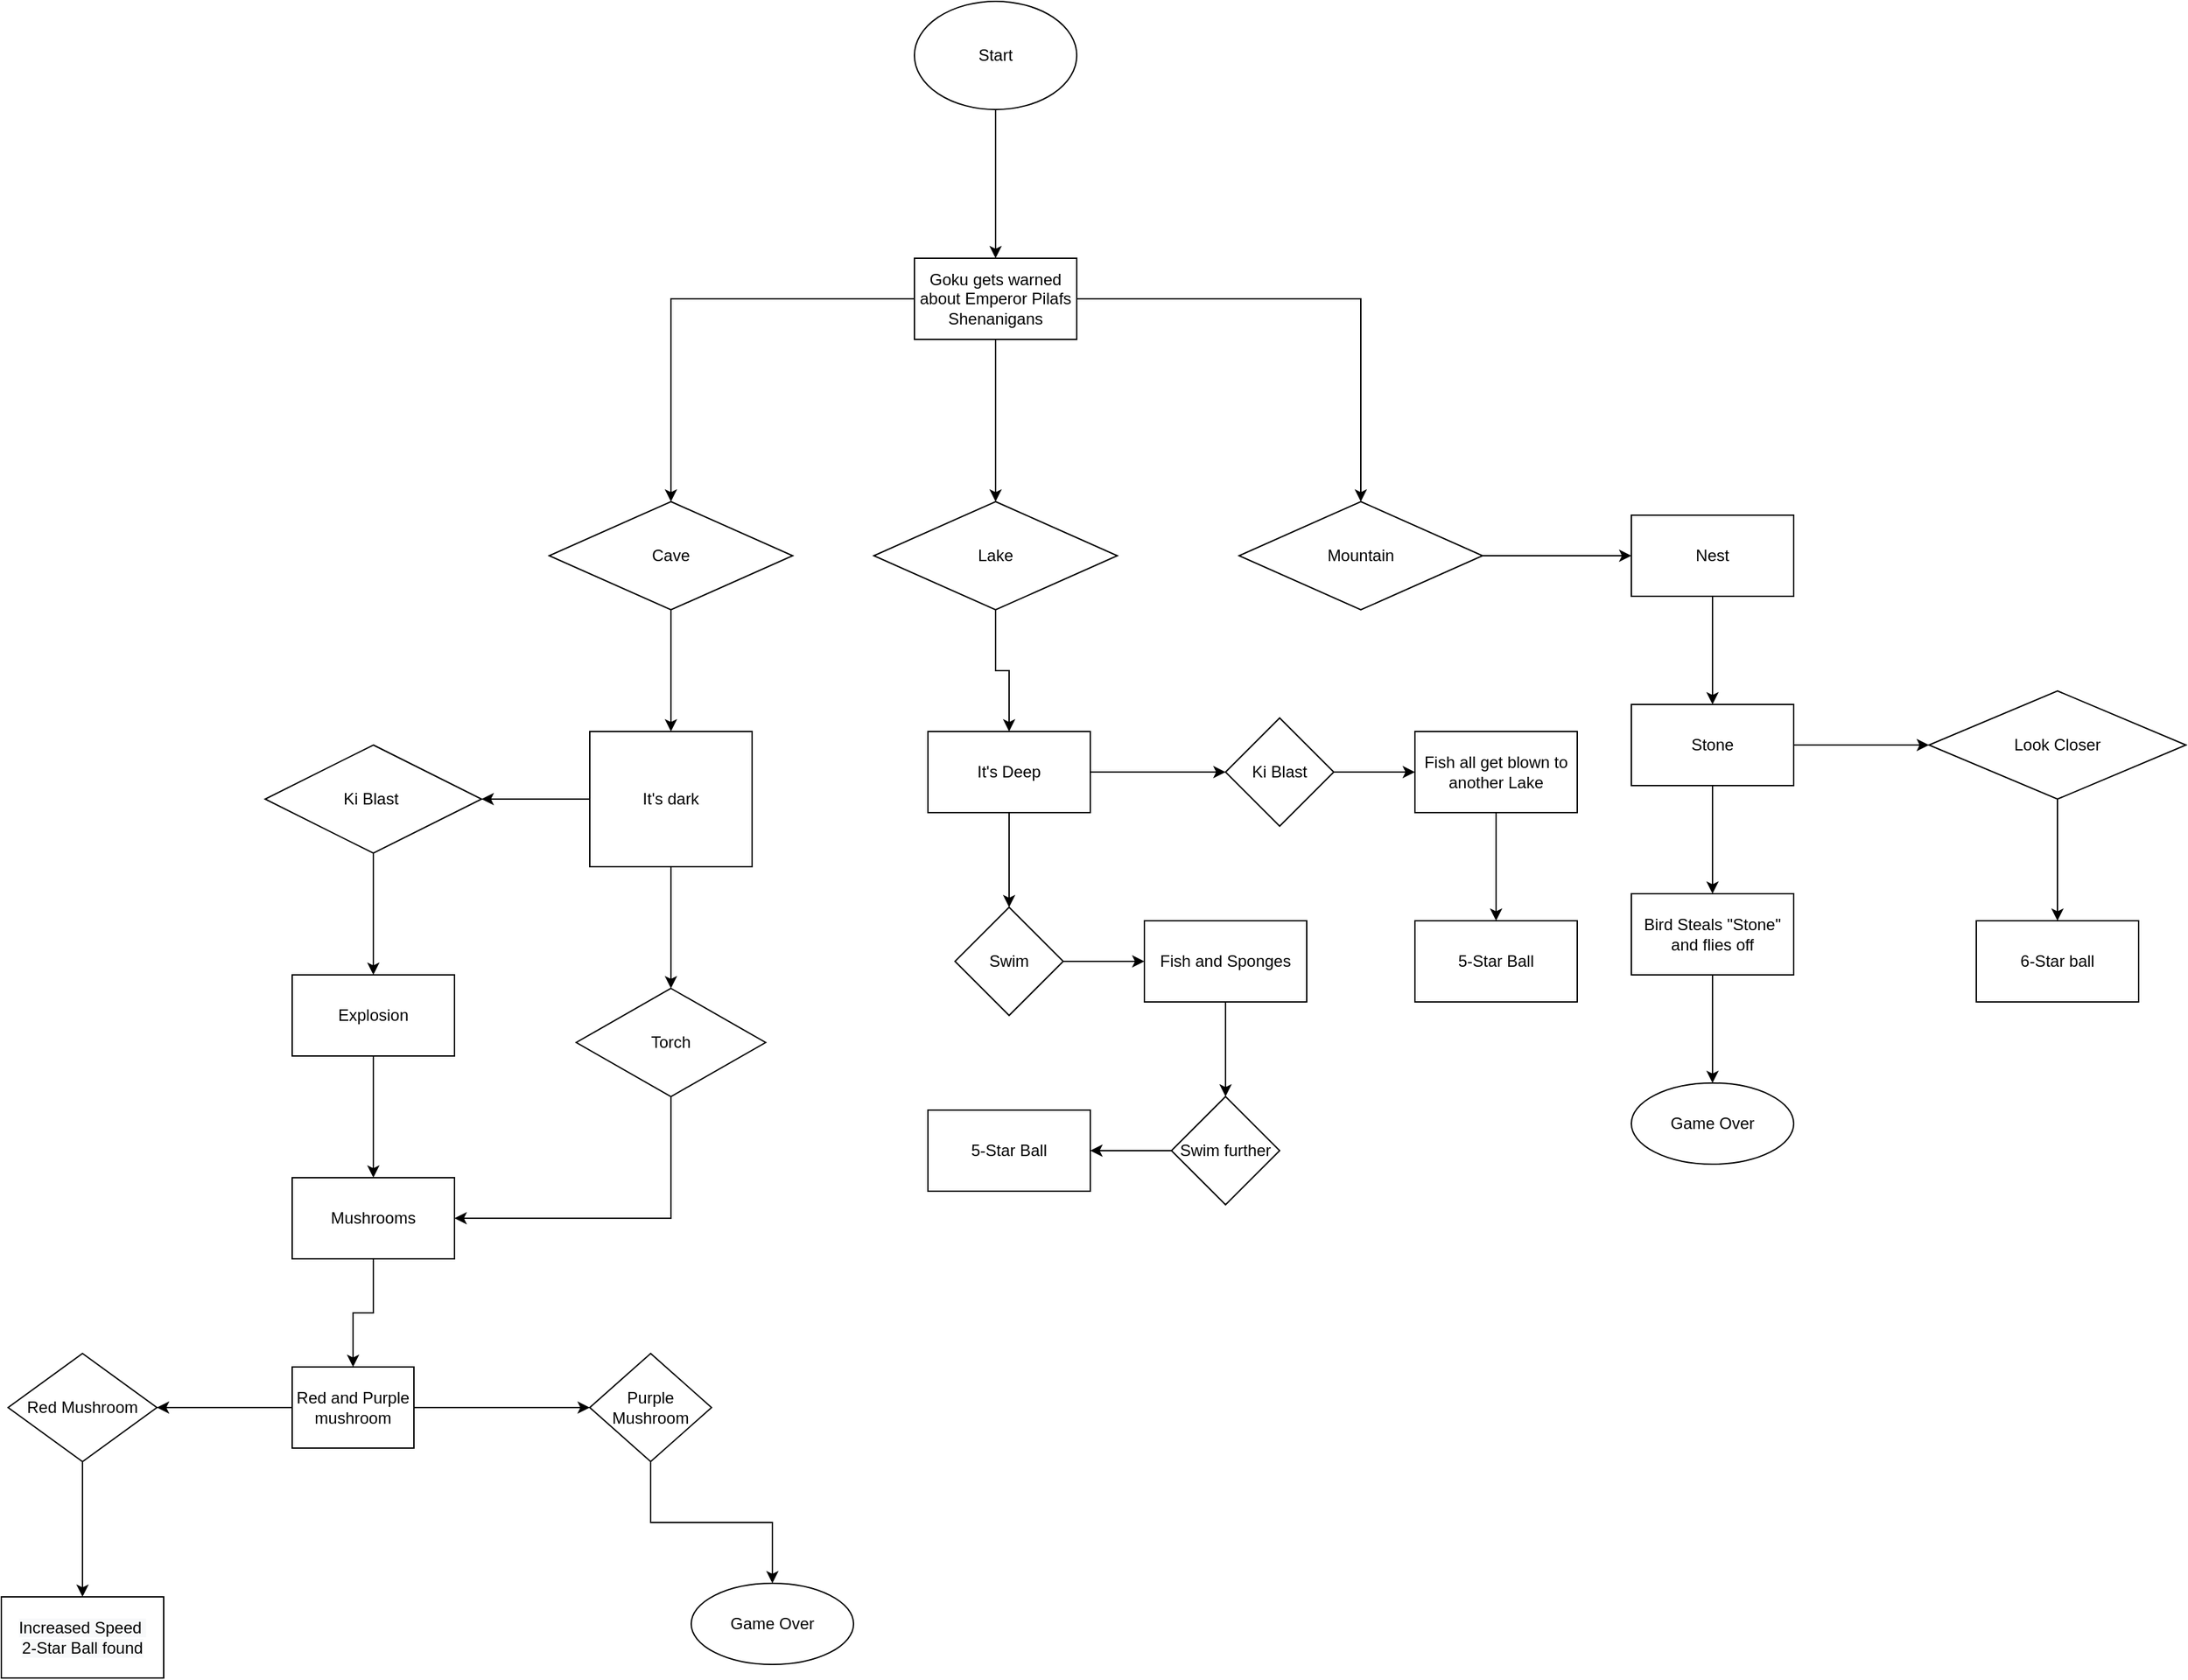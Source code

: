 <mxfile version="20.3.2" type="github">
  <diagram id="C5RBs43oDa-KdzZeNtuy" name="Page-1">
    <mxGraphModel dx="2617" dy="873" grid="1" gridSize="10" guides="1" tooltips="1" connect="1" arrows="1" fold="1" page="1" pageScale="1" pageWidth="827" pageHeight="1169" math="0" shadow="0">
      <root>
        <mxCell id="WIyWlLk6GJQsqaUBKTNV-0" />
        <mxCell id="WIyWlLk6GJQsqaUBKTNV-1" parent="WIyWlLk6GJQsqaUBKTNV-0" />
        <mxCell id="SRzOajds5ytGFX_yiB9D-25" value="" style="edgeStyle=orthogonalEdgeStyle;rounded=0;orthogonalLoop=1;jettySize=auto;html=1;entryX=0.5;entryY=0;entryDx=0;entryDy=0;" parent="WIyWlLk6GJQsqaUBKTNV-1" source="SRzOajds5ytGFX_yiB9D-23" target="SRzOajds5ytGFX_yiB9D-26" edge="1">
          <mxGeometry relative="1" as="geometry">
            <mxPoint x="420" y="180" as="targetPoint" />
          </mxGeometry>
        </mxCell>
        <mxCell id="SRzOajds5ytGFX_yiB9D-23" value="Start" style="ellipse;whiteSpace=wrap;html=1;" parent="WIyWlLk6GJQsqaUBKTNV-1" vertex="1">
          <mxGeometry x="360" y="20" width="120" height="80" as="geometry" />
        </mxCell>
        <mxCell id="SRzOajds5ytGFX_yiB9D-28" value="" style="edgeStyle=orthogonalEdgeStyle;rounded=0;orthogonalLoop=1;jettySize=auto;html=1;" parent="WIyWlLk6GJQsqaUBKTNV-1" source="SRzOajds5ytGFX_yiB9D-26" target="SRzOajds5ytGFX_yiB9D-27" edge="1">
          <mxGeometry relative="1" as="geometry" />
        </mxCell>
        <mxCell id="SRzOajds5ytGFX_yiB9D-30" value="" style="edgeStyle=orthogonalEdgeStyle;rounded=0;orthogonalLoop=1;jettySize=auto;html=1;" parent="WIyWlLk6GJQsqaUBKTNV-1" source="SRzOajds5ytGFX_yiB9D-26" target="SRzOajds5ytGFX_yiB9D-29" edge="1">
          <mxGeometry relative="1" as="geometry" />
        </mxCell>
        <mxCell id="SRzOajds5ytGFX_yiB9D-33" value="" style="edgeStyle=orthogonalEdgeStyle;rounded=0;orthogonalLoop=1;jettySize=auto;html=1;" parent="WIyWlLk6GJQsqaUBKTNV-1" source="SRzOajds5ytGFX_yiB9D-26" target="SRzOajds5ytGFX_yiB9D-32" edge="1">
          <mxGeometry relative="1" as="geometry" />
        </mxCell>
        <mxCell id="SRzOajds5ytGFX_yiB9D-26" value="Goku gets warned about Emperor Pilafs Shenanigans" style="whiteSpace=wrap;html=1;" parent="WIyWlLk6GJQsqaUBKTNV-1" vertex="1">
          <mxGeometry x="360" y="210" width="120" height="60" as="geometry" />
        </mxCell>
        <mxCell id="SRYZdSjjWTUt77PscbBE-41" value="" style="edgeStyle=orthogonalEdgeStyle;rounded=0;orthogonalLoop=1;jettySize=auto;html=1;" edge="1" parent="WIyWlLk6GJQsqaUBKTNV-1" source="SRzOajds5ytGFX_yiB9D-27" target="SRYZdSjjWTUt77PscbBE-40">
          <mxGeometry relative="1" as="geometry" />
        </mxCell>
        <mxCell id="SRzOajds5ytGFX_yiB9D-27" value="Mountain" style="rhombus;whiteSpace=wrap;html=1;" parent="WIyWlLk6GJQsqaUBKTNV-1" vertex="1">
          <mxGeometry x="600" y="390" width="180" height="80" as="geometry" />
        </mxCell>
        <mxCell id="SRYZdSjjWTUt77PscbBE-4" value="" style="edgeStyle=orthogonalEdgeStyle;rounded=0;orthogonalLoop=1;jettySize=auto;html=1;" edge="1" parent="WIyWlLk6GJQsqaUBKTNV-1" source="SRzOajds5ytGFX_yiB9D-29" target="SRYZdSjjWTUt77PscbBE-3">
          <mxGeometry relative="1" as="geometry" />
        </mxCell>
        <mxCell id="SRzOajds5ytGFX_yiB9D-29" value="Cave" style="rhombus;whiteSpace=wrap;html=1;" parent="WIyWlLk6GJQsqaUBKTNV-1" vertex="1">
          <mxGeometry x="90" y="390" width="180" height="80" as="geometry" />
        </mxCell>
        <mxCell id="SRYZdSjjWTUt77PscbBE-57" value="" style="edgeStyle=orthogonalEdgeStyle;rounded=0;orthogonalLoop=1;jettySize=auto;html=1;" edge="1" parent="WIyWlLk6GJQsqaUBKTNV-1" source="SRzOajds5ytGFX_yiB9D-32" target="SRYZdSjjWTUt77PscbBE-56">
          <mxGeometry relative="1" as="geometry" />
        </mxCell>
        <mxCell id="SRzOajds5ytGFX_yiB9D-32" value="Lake" style="rhombus;whiteSpace=wrap;html=1;" parent="WIyWlLk6GJQsqaUBKTNV-1" vertex="1">
          <mxGeometry x="330" y="390" width="180" height="80" as="geometry" />
        </mxCell>
        <mxCell id="SRYZdSjjWTUt77PscbBE-12" value="" style="edgeStyle=orthogonalEdgeStyle;rounded=0;orthogonalLoop=1;jettySize=auto;html=1;" edge="1" parent="WIyWlLk6GJQsqaUBKTNV-1" source="SRYZdSjjWTUt77PscbBE-3">
          <mxGeometry relative="1" as="geometry">
            <mxPoint x="40" y="610" as="targetPoint" />
          </mxGeometry>
        </mxCell>
        <mxCell id="SRYZdSjjWTUt77PscbBE-16" value="" style="edgeStyle=orthogonalEdgeStyle;rounded=0;orthogonalLoop=1;jettySize=auto;html=1;" edge="1" parent="WIyWlLk6GJQsqaUBKTNV-1" source="SRYZdSjjWTUt77PscbBE-3" target="SRYZdSjjWTUt77PscbBE-15">
          <mxGeometry relative="1" as="geometry" />
        </mxCell>
        <mxCell id="SRYZdSjjWTUt77PscbBE-3" value="It&#39;s dark" style="whiteSpace=wrap;html=1;" vertex="1" parent="WIyWlLk6GJQsqaUBKTNV-1">
          <mxGeometry x="120" y="560" width="120" height="100" as="geometry" />
        </mxCell>
        <mxCell id="SRYZdSjjWTUt77PscbBE-18" value="" style="edgeStyle=orthogonalEdgeStyle;rounded=0;orthogonalLoop=1;jettySize=auto;html=1;" edge="1" parent="WIyWlLk6GJQsqaUBKTNV-1" source="SRYZdSjjWTUt77PscbBE-13" target="SRYZdSjjWTUt77PscbBE-17">
          <mxGeometry relative="1" as="geometry" />
        </mxCell>
        <mxCell id="SRYZdSjjWTUt77PscbBE-13" value="Ki Blast&amp;nbsp;" style="rhombus;whiteSpace=wrap;html=1;" vertex="1" parent="WIyWlLk6GJQsqaUBKTNV-1">
          <mxGeometry x="-120" y="570" width="160" height="80" as="geometry" />
        </mxCell>
        <mxCell id="SRYZdSjjWTUt77PscbBE-15" value="Torch" style="rhombus;whiteSpace=wrap;html=1;" vertex="1" parent="WIyWlLk6GJQsqaUBKTNV-1">
          <mxGeometry x="110" y="750" width="140" height="80" as="geometry" />
        </mxCell>
        <mxCell id="SRYZdSjjWTUt77PscbBE-22" value="" style="edgeStyle=orthogonalEdgeStyle;rounded=0;orthogonalLoop=1;jettySize=auto;html=1;" edge="1" parent="WIyWlLk6GJQsqaUBKTNV-1" source="SRYZdSjjWTUt77PscbBE-17" target="SRYZdSjjWTUt77PscbBE-21">
          <mxGeometry relative="1" as="geometry" />
        </mxCell>
        <mxCell id="SRYZdSjjWTUt77PscbBE-17" value="Explosion" style="whiteSpace=wrap;html=1;" vertex="1" parent="WIyWlLk6GJQsqaUBKTNV-1">
          <mxGeometry x="-100" y="740" width="120" height="60" as="geometry" />
        </mxCell>
        <mxCell id="SRYZdSjjWTUt77PscbBE-26" value="" style="edgeStyle=orthogonalEdgeStyle;rounded=0;orthogonalLoop=1;jettySize=auto;html=1;" edge="1" parent="WIyWlLk6GJQsqaUBKTNV-1" source="SRYZdSjjWTUt77PscbBE-21" target="SRYZdSjjWTUt77PscbBE-25">
          <mxGeometry relative="1" as="geometry" />
        </mxCell>
        <mxCell id="SRYZdSjjWTUt77PscbBE-21" value="Mushrooms" style="whiteSpace=wrap;html=1;" vertex="1" parent="WIyWlLk6GJQsqaUBKTNV-1">
          <mxGeometry x="-100" y="890" width="120" height="60" as="geometry" />
        </mxCell>
        <mxCell id="SRYZdSjjWTUt77PscbBE-24" value="" style="endArrow=classic;html=1;rounded=0;exitX=0.5;exitY=1;exitDx=0;exitDy=0;entryX=1;entryY=0.5;entryDx=0;entryDy=0;" edge="1" parent="WIyWlLk6GJQsqaUBKTNV-1" source="SRYZdSjjWTUt77PscbBE-15" target="SRYZdSjjWTUt77PscbBE-21">
          <mxGeometry width="50" height="50" relative="1" as="geometry">
            <mxPoint x="500" y="800" as="sourcePoint" />
            <mxPoint x="200" y="940" as="targetPoint" />
            <Array as="points">
              <mxPoint x="180" y="920" />
            </Array>
          </mxGeometry>
        </mxCell>
        <mxCell id="SRYZdSjjWTUt77PscbBE-30" value="" style="edgeStyle=orthogonalEdgeStyle;rounded=0;orthogonalLoop=1;jettySize=auto;html=1;" edge="1" parent="WIyWlLk6GJQsqaUBKTNV-1" source="SRYZdSjjWTUt77PscbBE-25" target="SRYZdSjjWTUt77PscbBE-29">
          <mxGeometry relative="1" as="geometry" />
        </mxCell>
        <mxCell id="SRYZdSjjWTUt77PscbBE-32" value="" style="edgeStyle=orthogonalEdgeStyle;rounded=0;orthogonalLoop=1;jettySize=auto;html=1;" edge="1" parent="WIyWlLk6GJQsqaUBKTNV-1" source="SRYZdSjjWTUt77PscbBE-25" target="SRYZdSjjWTUt77PscbBE-31">
          <mxGeometry relative="1" as="geometry" />
        </mxCell>
        <mxCell id="SRYZdSjjWTUt77PscbBE-25" value="Red and Purple mushroom" style="whiteSpace=wrap;html=1;" vertex="1" parent="WIyWlLk6GJQsqaUBKTNV-1">
          <mxGeometry x="-100" y="1030" width="90" height="60" as="geometry" />
        </mxCell>
        <mxCell id="SRYZdSjjWTUt77PscbBE-35" value="" style="edgeStyle=orthogonalEdgeStyle;rounded=0;orthogonalLoop=1;jettySize=auto;html=1;" edge="1" parent="WIyWlLk6GJQsqaUBKTNV-1" source="SRYZdSjjWTUt77PscbBE-29" target="SRYZdSjjWTUt77PscbBE-34">
          <mxGeometry relative="1" as="geometry" />
        </mxCell>
        <mxCell id="SRYZdSjjWTUt77PscbBE-29" value="Red Mushroom" style="rhombus;whiteSpace=wrap;html=1;" vertex="1" parent="WIyWlLk6GJQsqaUBKTNV-1">
          <mxGeometry x="-310" y="1020" width="110" height="80" as="geometry" />
        </mxCell>
        <mxCell id="SRYZdSjjWTUt77PscbBE-55" value="" style="edgeStyle=orthogonalEdgeStyle;rounded=0;orthogonalLoop=1;jettySize=auto;html=1;" edge="1" parent="WIyWlLk6GJQsqaUBKTNV-1" source="SRYZdSjjWTUt77PscbBE-31" target="SRYZdSjjWTUt77PscbBE-54">
          <mxGeometry relative="1" as="geometry" />
        </mxCell>
        <mxCell id="SRYZdSjjWTUt77PscbBE-31" value="Purple Mushroom" style="rhombus;whiteSpace=wrap;html=1;" vertex="1" parent="WIyWlLk6GJQsqaUBKTNV-1">
          <mxGeometry x="120" y="1020" width="90" height="80" as="geometry" />
        </mxCell>
        <mxCell id="SRYZdSjjWTUt77PscbBE-34" value="&lt;span style=&quot;color: rgb(0, 0, 0); font-family: Helvetica; font-size: 12px; font-style: normal; font-variant-ligatures: normal; font-variant-caps: normal; font-weight: 400; letter-spacing: normal; orphans: 2; text-align: center; text-indent: 0px; text-transform: none; widows: 2; word-spacing: 0px; -webkit-text-stroke-width: 0px; background-color: rgb(248, 249, 250); text-decoration-thickness: initial; text-decoration-style: initial; text-decoration-color: initial; float: none; display: inline !important;&quot;&gt;Increased Speed&amp;nbsp;&lt;/span&gt;&lt;br style=&quot;color: rgb(0, 0, 0); font-family: Helvetica; font-size: 12px; font-style: normal; font-variant-ligatures: normal; font-variant-caps: normal; font-weight: 400; letter-spacing: normal; orphans: 2; text-align: center; text-indent: 0px; text-transform: none; widows: 2; word-spacing: 0px; -webkit-text-stroke-width: 0px; background-color: rgb(248, 249, 250); text-decoration-thickness: initial; text-decoration-style: initial; text-decoration-color: initial;&quot;&gt;&lt;span style=&quot;color: rgb(0, 0, 0); font-family: Helvetica; font-size: 12px; font-style: normal; font-variant-ligatures: normal; font-variant-caps: normal; font-weight: 400; letter-spacing: normal; orphans: 2; text-align: center; text-indent: 0px; text-transform: none; widows: 2; word-spacing: 0px; -webkit-text-stroke-width: 0px; background-color: rgb(248, 249, 250); text-decoration-thickness: initial; text-decoration-style: initial; text-decoration-color: initial; float: none; display: inline !important;&quot;&gt;2-Star Ball found&lt;/span&gt;" style="whiteSpace=wrap;html=1;" vertex="1" parent="WIyWlLk6GJQsqaUBKTNV-1">
          <mxGeometry x="-315" y="1200" width="120" height="60" as="geometry" />
        </mxCell>
        <mxCell id="SRYZdSjjWTUt77PscbBE-43" value="" style="edgeStyle=orthogonalEdgeStyle;rounded=0;orthogonalLoop=1;jettySize=auto;html=1;" edge="1" parent="WIyWlLk6GJQsqaUBKTNV-1" source="SRYZdSjjWTUt77PscbBE-40" target="SRYZdSjjWTUt77PscbBE-42">
          <mxGeometry relative="1" as="geometry" />
        </mxCell>
        <mxCell id="SRYZdSjjWTUt77PscbBE-40" value="Nest" style="whiteSpace=wrap;html=1;" vertex="1" parent="WIyWlLk6GJQsqaUBKTNV-1">
          <mxGeometry x="890" y="400" width="120" height="60" as="geometry" />
        </mxCell>
        <mxCell id="SRYZdSjjWTUt77PscbBE-45" value="" style="edgeStyle=orthogonalEdgeStyle;rounded=0;orthogonalLoop=1;jettySize=auto;html=1;" edge="1" parent="WIyWlLk6GJQsqaUBKTNV-1" source="SRYZdSjjWTUt77PscbBE-42" target="SRYZdSjjWTUt77PscbBE-44">
          <mxGeometry relative="1" as="geometry" />
        </mxCell>
        <mxCell id="SRYZdSjjWTUt77PscbBE-49" value="" style="edgeStyle=orthogonalEdgeStyle;rounded=0;orthogonalLoop=1;jettySize=auto;html=1;" edge="1" parent="WIyWlLk6GJQsqaUBKTNV-1" source="SRYZdSjjWTUt77PscbBE-42" target="SRYZdSjjWTUt77PscbBE-48">
          <mxGeometry relative="1" as="geometry" />
        </mxCell>
        <mxCell id="SRYZdSjjWTUt77PscbBE-42" value="Stone" style="whiteSpace=wrap;html=1;" vertex="1" parent="WIyWlLk6GJQsqaUBKTNV-1">
          <mxGeometry x="890" y="540" width="120" height="60" as="geometry" />
        </mxCell>
        <mxCell id="SRYZdSjjWTUt77PscbBE-47" value="" style="edgeStyle=orthogonalEdgeStyle;rounded=0;orthogonalLoop=1;jettySize=auto;html=1;" edge="1" parent="WIyWlLk6GJQsqaUBKTNV-1" source="SRYZdSjjWTUt77PscbBE-44" target="SRYZdSjjWTUt77PscbBE-46">
          <mxGeometry relative="1" as="geometry" />
        </mxCell>
        <mxCell id="SRYZdSjjWTUt77PscbBE-44" value="Look Closer" style="rhombus;whiteSpace=wrap;html=1;" vertex="1" parent="WIyWlLk6GJQsqaUBKTNV-1">
          <mxGeometry x="1110" y="530" width="190" height="80" as="geometry" />
        </mxCell>
        <mxCell id="SRYZdSjjWTUt77PscbBE-46" value="6-Star ball" style="whiteSpace=wrap;html=1;" vertex="1" parent="WIyWlLk6GJQsqaUBKTNV-1">
          <mxGeometry x="1145" y="700" width="120" height="60" as="geometry" />
        </mxCell>
        <mxCell id="SRYZdSjjWTUt77PscbBE-53" value="" style="edgeStyle=orthogonalEdgeStyle;rounded=0;orthogonalLoop=1;jettySize=auto;html=1;" edge="1" parent="WIyWlLk6GJQsqaUBKTNV-1" source="SRYZdSjjWTUt77PscbBE-48" target="SRYZdSjjWTUt77PscbBE-52">
          <mxGeometry relative="1" as="geometry" />
        </mxCell>
        <mxCell id="SRYZdSjjWTUt77PscbBE-48" value="Bird Steals &quot;Stone&quot; and flies off" style="whiteSpace=wrap;html=1;" vertex="1" parent="WIyWlLk6GJQsqaUBKTNV-1">
          <mxGeometry x="890" y="680" width="120" height="60" as="geometry" />
        </mxCell>
        <mxCell id="SRYZdSjjWTUt77PscbBE-52" value="Game Over" style="ellipse;whiteSpace=wrap;html=1;" vertex="1" parent="WIyWlLk6GJQsqaUBKTNV-1">
          <mxGeometry x="890" y="820" width="120" height="60" as="geometry" />
        </mxCell>
        <mxCell id="SRYZdSjjWTUt77PscbBE-54" value="Game Over" style="ellipse;whiteSpace=wrap;html=1;" vertex="1" parent="WIyWlLk6GJQsqaUBKTNV-1">
          <mxGeometry x="195" y="1190" width="120" height="60" as="geometry" />
        </mxCell>
        <mxCell id="SRYZdSjjWTUt77PscbBE-63" value="" style="edgeStyle=orthogonalEdgeStyle;rounded=0;orthogonalLoop=1;jettySize=auto;html=1;" edge="1" parent="WIyWlLk6GJQsqaUBKTNV-1" source="SRYZdSjjWTUt77PscbBE-56" target="SRYZdSjjWTUt77PscbBE-62">
          <mxGeometry relative="1" as="geometry" />
        </mxCell>
        <mxCell id="SRYZdSjjWTUt77PscbBE-71" value="" style="edgeStyle=orthogonalEdgeStyle;rounded=0;orthogonalLoop=1;jettySize=auto;html=1;" edge="1" parent="WIyWlLk6GJQsqaUBKTNV-1" source="SRYZdSjjWTUt77PscbBE-56" target="SRYZdSjjWTUt77PscbBE-70">
          <mxGeometry relative="1" as="geometry" />
        </mxCell>
        <mxCell id="SRYZdSjjWTUt77PscbBE-56" value="It&#39;s Deep" style="whiteSpace=wrap;html=1;" vertex="1" parent="WIyWlLk6GJQsqaUBKTNV-1">
          <mxGeometry x="370" y="560" width="120" height="60" as="geometry" />
        </mxCell>
        <mxCell id="SRYZdSjjWTUt77PscbBE-65" value="" style="edgeStyle=orthogonalEdgeStyle;rounded=0;orthogonalLoop=1;jettySize=auto;html=1;" edge="1" parent="WIyWlLk6GJQsqaUBKTNV-1" source="SRYZdSjjWTUt77PscbBE-62" target="SRYZdSjjWTUt77PscbBE-64">
          <mxGeometry relative="1" as="geometry" />
        </mxCell>
        <mxCell id="SRYZdSjjWTUt77PscbBE-62" value="Swim" style="rhombus;whiteSpace=wrap;html=1;" vertex="1" parent="WIyWlLk6GJQsqaUBKTNV-1">
          <mxGeometry x="390" y="690" width="80" height="80" as="geometry" />
        </mxCell>
        <mxCell id="SRYZdSjjWTUt77PscbBE-67" value="" style="edgeStyle=orthogonalEdgeStyle;rounded=0;orthogonalLoop=1;jettySize=auto;html=1;" edge="1" parent="WIyWlLk6GJQsqaUBKTNV-1" source="SRYZdSjjWTUt77PscbBE-64" target="SRYZdSjjWTUt77PscbBE-66">
          <mxGeometry relative="1" as="geometry" />
        </mxCell>
        <mxCell id="SRYZdSjjWTUt77PscbBE-64" value="Fish and Sponges" style="whiteSpace=wrap;html=1;" vertex="1" parent="WIyWlLk6GJQsqaUBKTNV-1">
          <mxGeometry x="530" y="700" width="120" height="60" as="geometry" />
        </mxCell>
        <mxCell id="SRYZdSjjWTUt77PscbBE-69" value="" style="edgeStyle=orthogonalEdgeStyle;rounded=0;orthogonalLoop=1;jettySize=auto;html=1;" edge="1" parent="WIyWlLk6GJQsqaUBKTNV-1" source="SRYZdSjjWTUt77PscbBE-66" target="SRYZdSjjWTUt77PscbBE-68">
          <mxGeometry relative="1" as="geometry" />
        </mxCell>
        <mxCell id="SRYZdSjjWTUt77PscbBE-66" value="Swim further" style="rhombus;whiteSpace=wrap;html=1;" vertex="1" parent="WIyWlLk6GJQsqaUBKTNV-1">
          <mxGeometry x="550" y="830" width="80" height="80" as="geometry" />
        </mxCell>
        <mxCell id="SRYZdSjjWTUt77PscbBE-68" value="5-Star Ball" style="whiteSpace=wrap;html=1;" vertex="1" parent="WIyWlLk6GJQsqaUBKTNV-1">
          <mxGeometry x="370" y="840" width="120" height="60" as="geometry" />
        </mxCell>
        <mxCell id="SRYZdSjjWTUt77PscbBE-73" value="" style="edgeStyle=orthogonalEdgeStyle;rounded=0;orthogonalLoop=1;jettySize=auto;html=1;" edge="1" parent="WIyWlLk6GJQsqaUBKTNV-1" source="SRYZdSjjWTUt77PscbBE-70" target="SRYZdSjjWTUt77PscbBE-72">
          <mxGeometry relative="1" as="geometry" />
        </mxCell>
        <mxCell id="SRYZdSjjWTUt77PscbBE-70" value="Ki Blast" style="rhombus;whiteSpace=wrap;html=1;" vertex="1" parent="WIyWlLk6GJQsqaUBKTNV-1">
          <mxGeometry x="590" y="550" width="80" height="80" as="geometry" />
        </mxCell>
        <mxCell id="SRYZdSjjWTUt77PscbBE-75" value="" style="edgeStyle=orthogonalEdgeStyle;rounded=0;orthogonalLoop=1;jettySize=auto;html=1;" edge="1" parent="WIyWlLk6GJQsqaUBKTNV-1" source="SRYZdSjjWTUt77PscbBE-72" target="SRYZdSjjWTUt77PscbBE-74">
          <mxGeometry relative="1" as="geometry" />
        </mxCell>
        <mxCell id="SRYZdSjjWTUt77PscbBE-72" value="Fish all get blown to another Lake" style="whiteSpace=wrap;html=1;" vertex="1" parent="WIyWlLk6GJQsqaUBKTNV-1">
          <mxGeometry x="730" y="560" width="120" height="60" as="geometry" />
        </mxCell>
        <mxCell id="SRYZdSjjWTUt77PscbBE-74" value="5-Star Ball" style="whiteSpace=wrap;html=1;" vertex="1" parent="WIyWlLk6GJQsqaUBKTNV-1">
          <mxGeometry x="730" y="700" width="120" height="60" as="geometry" />
        </mxCell>
      </root>
    </mxGraphModel>
  </diagram>
</mxfile>
